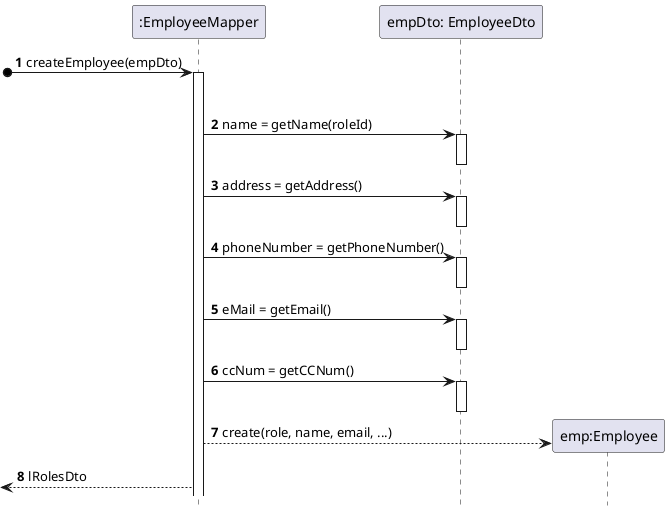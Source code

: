 @startuml
autonumber
hide footbox

participant ":EmployeeMapper" as EMPMAP
participant "empDto: EmployeeDto" as EMPDTO
participant "emp:Employee" as EMP

[o-> EMPMAP: createEmployee(empDto)
activate EMPMAP
deactivate EMPDTO
EMPMAP -> EMPDTO : name = getName(roleId)
activate EMPDTO
deactivate EMPDTO
EMPMAP -> EMPDTO : address = getAddress()
activate EMPDTO
deactivate EMPDTO
EMPMAP -> EMPDTO : phoneNumber = getPhoneNumber()
activate EMPDTO
deactivate EMPDTO
EMPMAP -> EMPDTO : eMail = getEmail()
activate EMPDTO
deactivate EMPDTO
EMPMAP -> EMPDTO : ccNum = getCCNum()
activate EMPDTO
deactivate EMPDTO
EMPMAP --> EMP** : create(role, name, email, ...)
<-- EMPMAP : lRolesDto




@enduml